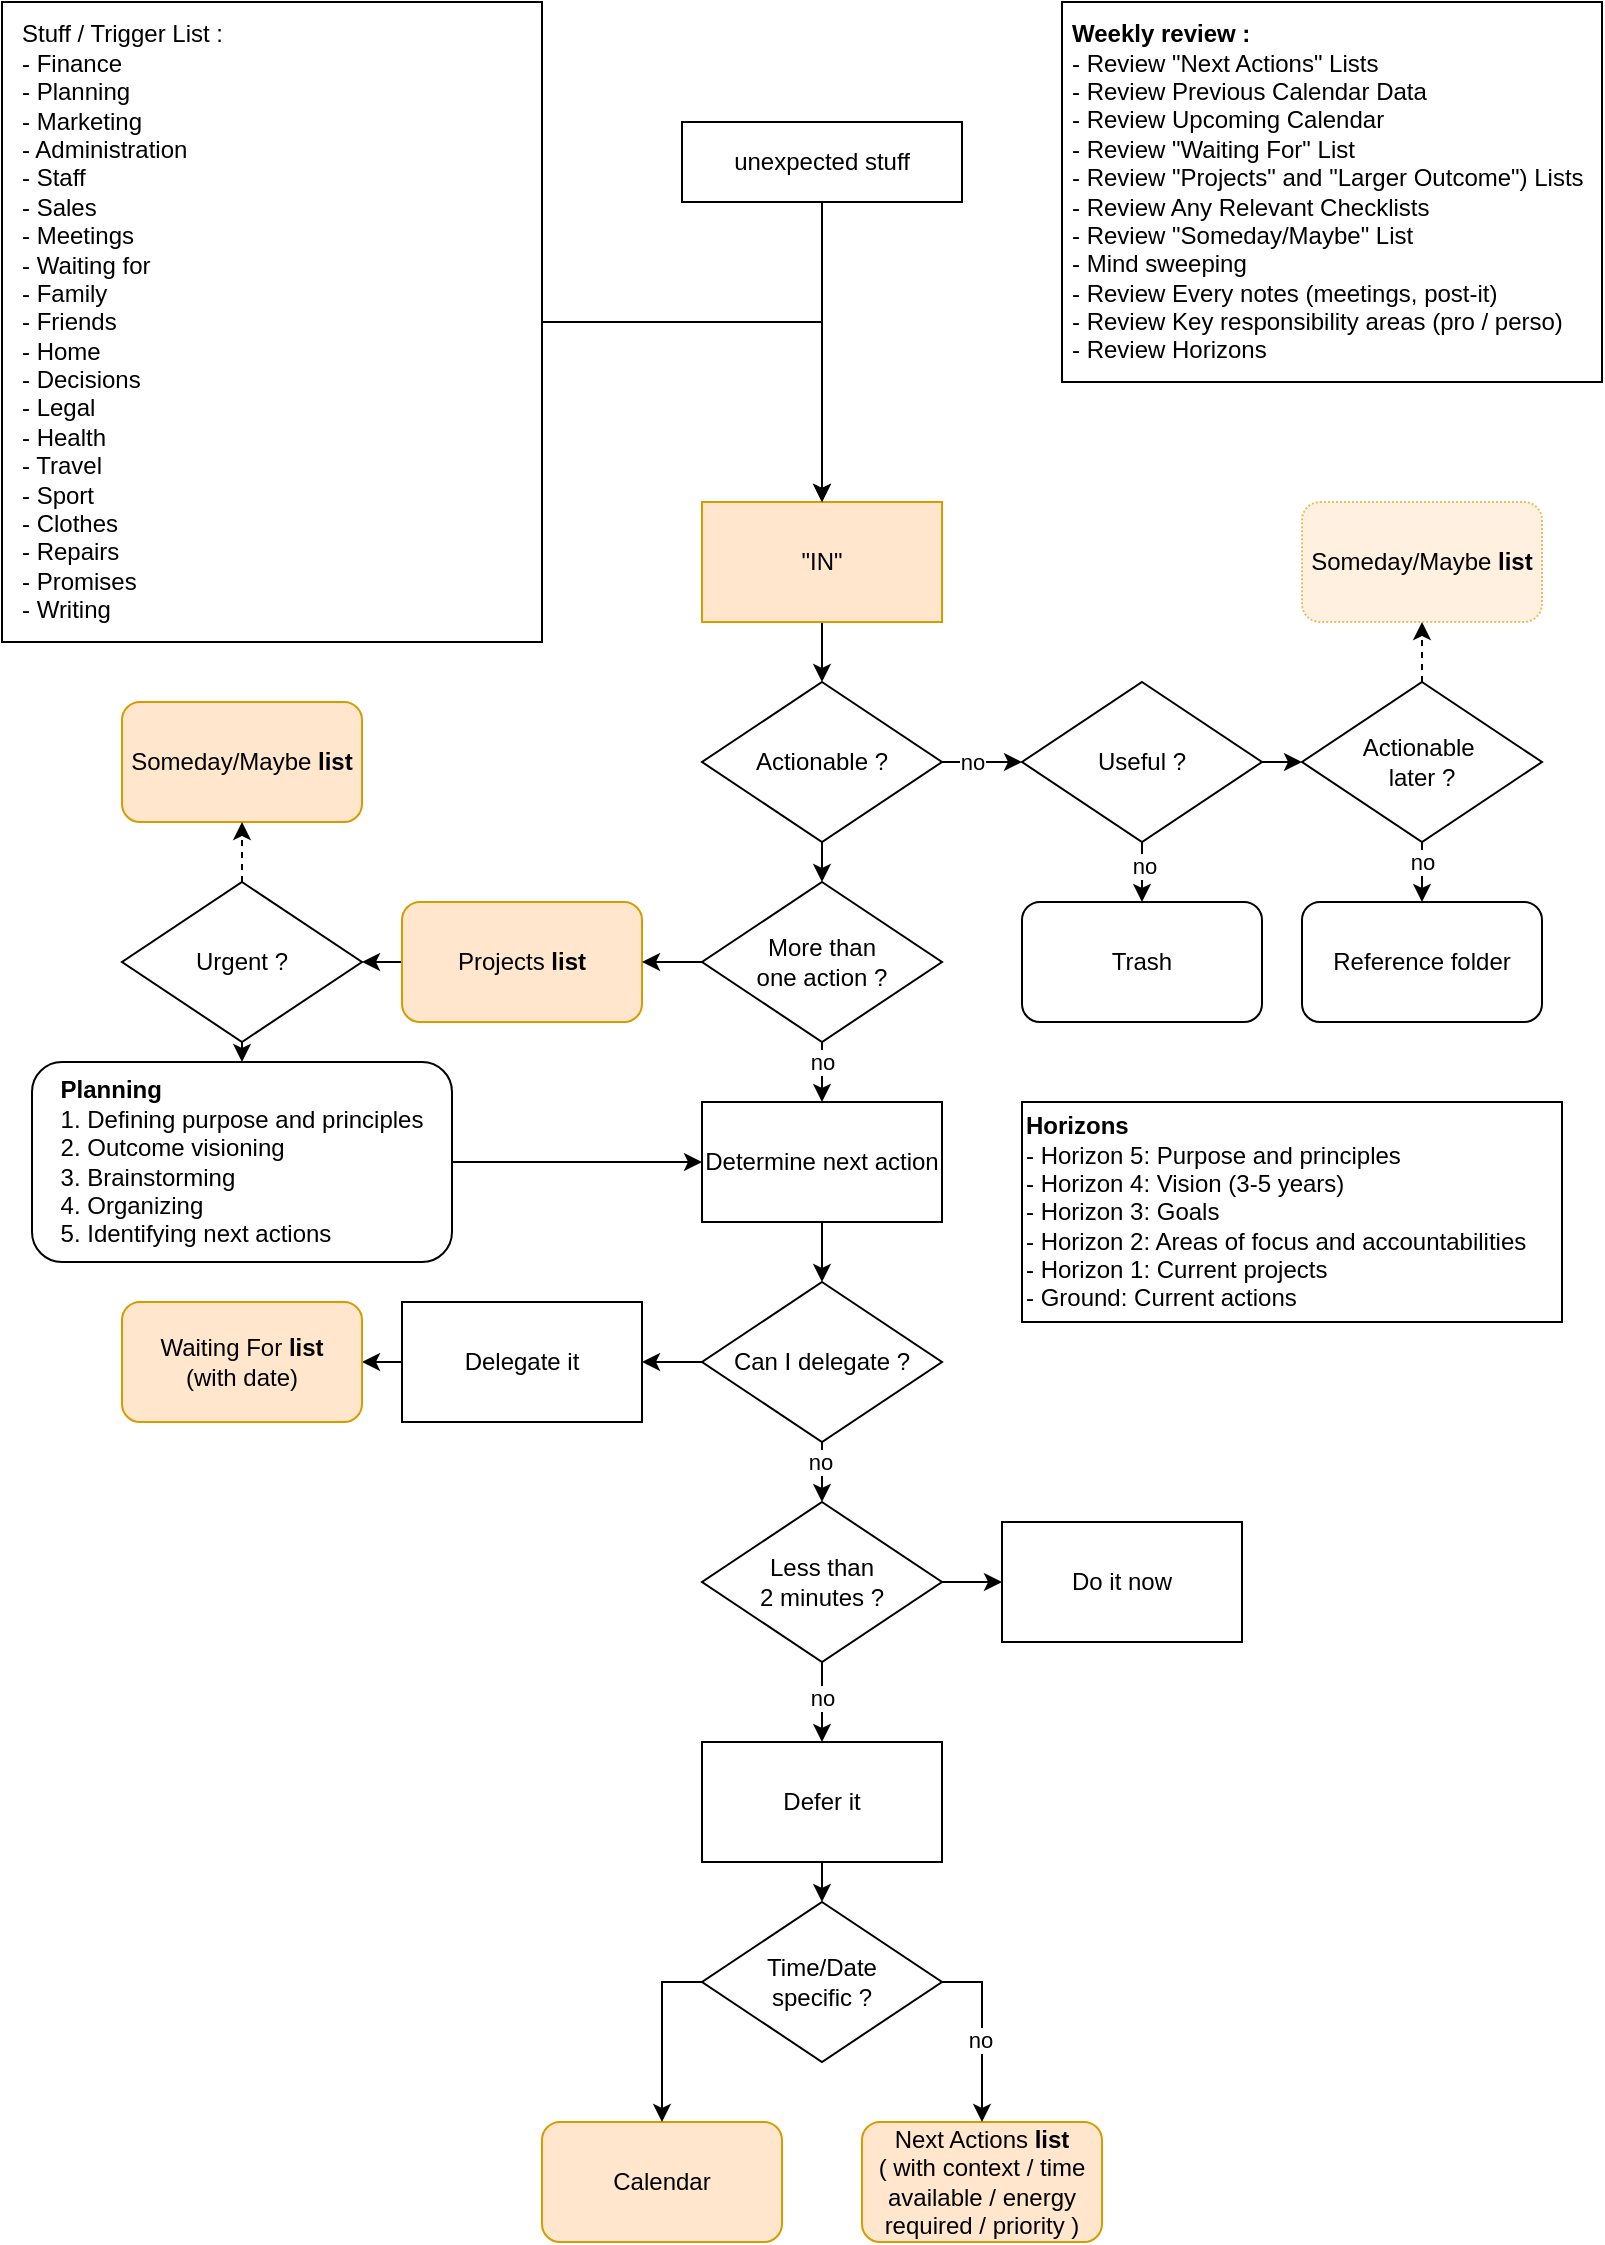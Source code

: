 <mxfile version="19.0.3" type="device"><diagram id="V_Y_md7WLkinnNLW4dsv" name="Page-1"><mxGraphModel dx="786" dy="508" grid="1" gridSize="10" guides="1" tooltips="1" connect="1" arrows="1" fold="1" page="1" pageScale="1" pageWidth="827" pageHeight="1169" math="0" shadow="0"><root><mxCell id="0"/><mxCell id="1" parent="0"/><mxCell id="UzmtRjde1-FKZK47zOih-44" style="edgeStyle=orthogonalEdgeStyle;rounded=0;orthogonalLoop=1;jettySize=auto;html=1;exitX=0.5;exitY=1;exitDx=0;exitDy=0;entryX=0.5;entryY=0;entryDx=0;entryDy=0;" parent="1" source="UzmtRjde1-FKZK47zOih-1" target="UzmtRjde1-FKZK47zOih-17" edge="1"><mxGeometry relative="1" as="geometry"/></mxCell><mxCell id="UzmtRjde1-FKZK47zOih-1" value="&quot;IN&quot;" style="rounded=0;whiteSpace=wrap;html=1;fillColor=#ffe6cc;strokeColor=#d79b00;" parent="1" vertex="1"><mxGeometry x="360" y="275" width="120" height="60" as="geometry"/></mxCell><mxCell id="UzmtRjde1-FKZK47zOih-4" value="Trash" style="rounded=1;whiteSpace=wrap;html=1;" parent="1" vertex="1"><mxGeometry x="520" y="475" width="120" height="60" as="geometry"/></mxCell><mxCell id="UzmtRjde1-FKZK47zOih-5" value="Someday/Maybe &lt;b&gt;list&lt;/b&gt;" style="rounded=1;whiteSpace=wrap;html=1;fillColor=#ffe6cc;strokeColor=#d79b00;" parent="1" vertex="1"><mxGeometry x="70" y="375" width="120" height="60" as="geometry"/></mxCell><mxCell id="UzmtRjde1-FKZK47zOih-6" value="Reference folder" style="rounded=1;whiteSpace=wrap;html=1;" parent="1" vertex="1"><mxGeometry x="660" y="475" width="120" height="60" as="geometry"/></mxCell><mxCell id="UzmtRjde1-FKZK47zOih-8" value="Do it now" style="rounded=0;whiteSpace=wrap;html=1;" parent="1" vertex="1"><mxGeometry x="510" y="785" width="120" height="60" as="geometry"/></mxCell><mxCell id="UzmtRjde1-FKZK47zOih-64" style="edgeStyle=orthogonalEdgeStyle;rounded=0;orthogonalLoop=1;jettySize=auto;html=1;exitX=0;exitY=0.5;exitDx=0;exitDy=0;entryX=1;entryY=0.5;entryDx=0;entryDy=0;startArrow=none;startFill=0;" parent="1" source="UzmtRjde1-FKZK47zOih-9" target="UzmtRjde1-FKZK47zOih-14" edge="1"><mxGeometry relative="1" as="geometry"/></mxCell><mxCell id="UzmtRjde1-FKZK47zOih-9" value="Delegate it" style="rounded=0;whiteSpace=wrap;html=1;" parent="1" vertex="1"><mxGeometry x="210" y="675" width="120" height="60" as="geometry"/></mxCell><mxCell id="UzmtRjde1-FKZK47zOih-24" style="edgeStyle=orthogonalEdgeStyle;rounded=0;orthogonalLoop=1;jettySize=auto;html=1;exitX=0.5;exitY=1;exitDx=0;exitDy=0;entryX=0.5;entryY=0;entryDx=0;entryDy=0;" parent="1" source="UzmtRjde1-FKZK47zOih-10" target="UzmtRjde1-FKZK47zOih-20" edge="1"><mxGeometry relative="1" as="geometry"/></mxCell><mxCell id="UzmtRjde1-FKZK47zOih-10" value="Defer it" style="rounded=0;whiteSpace=wrap;html=1;" parent="1" vertex="1"><mxGeometry x="360" y="895" width="120" height="60" as="geometry"/></mxCell><mxCell id="UzmtRjde1-FKZK47zOih-39" style="edgeStyle=orthogonalEdgeStyle;rounded=0;orthogonalLoop=1;jettySize=auto;html=1;exitX=0.5;exitY=1;exitDx=0;exitDy=0;entryX=0.5;entryY=0;entryDx=0;entryDy=0;startArrow=none;startFill=0;" parent="1" source="UzmtRjde1-FKZK47zOih-50" target="UzmtRjde1-FKZK47zOih-15" edge="1"><mxGeometry relative="1" as="geometry"/></mxCell><mxCell id="UzmtRjde1-FKZK47zOih-51" style="edgeStyle=orthogonalEdgeStyle;rounded=0;orthogonalLoop=1;jettySize=auto;html=1;exitX=0;exitY=0.5;exitDx=0;exitDy=0;entryX=1;entryY=0.5;entryDx=0;entryDy=0;startArrow=none;startFill=0;" parent="1" source="UzmtRjde1-FKZK47zOih-11" target="UzmtRjde1-FKZK47zOih-50" edge="1"><mxGeometry relative="1" as="geometry"/></mxCell><mxCell id="UzmtRjde1-FKZK47zOih-11" value="Projects &lt;b&gt;list&lt;/b&gt;" style="rounded=1;whiteSpace=wrap;html=1;fillColor=#ffe6cc;strokeColor=#d79b00;" parent="1" vertex="1"><mxGeometry x="210" y="475" width="120" height="60" as="geometry"/></mxCell><mxCell id="UzmtRjde1-FKZK47zOih-12" value="Next Actions &lt;b&gt;list&lt;/b&gt;&lt;br&gt;( with context / time available / energy required / priority )" style="rounded=1;whiteSpace=wrap;html=1;fillColor=#ffe6cc;strokeColor=#d79b00;" parent="1" vertex="1"><mxGeometry x="440" y="1085" width="120" height="60" as="geometry"/></mxCell><mxCell id="UzmtRjde1-FKZK47zOih-13" value="Calendar" style="rounded=1;whiteSpace=wrap;html=1;fillColor=#ffe6cc;strokeColor=#d79b00;" parent="1" vertex="1"><mxGeometry x="280" y="1085" width="120" height="60" as="geometry"/></mxCell><mxCell id="UzmtRjde1-FKZK47zOih-14" value="Waiting For &lt;b&gt;list&lt;/b&gt;&lt;br&gt;(with date)" style="rounded=1;whiteSpace=wrap;html=1;fillColor=#ffe6cc;strokeColor=#d79b00;" parent="1" vertex="1"><mxGeometry x="70" y="675" width="120" height="60" as="geometry"/></mxCell><mxCell id="UzmtRjde1-FKZK47zOih-40" style="edgeStyle=orthogonalEdgeStyle;rounded=0;orthogonalLoop=1;jettySize=auto;html=1;exitX=1;exitY=0.5;exitDx=0;exitDy=0;entryX=0;entryY=0.5;entryDx=0;entryDy=0;" parent="1" source="UzmtRjde1-FKZK47zOih-15" target="UzmtRjde1-FKZK47zOih-37" edge="1"><mxGeometry relative="1" as="geometry"/></mxCell><mxCell id="UzmtRjde1-FKZK47zOih-15" value="&lt;div style=&quot;text-align: left;&quot;&gt;&lt;b style=&quot;background-color: initial;&quot;&gt;Planning&lt;/b&gt;&lt;/div&gt;&lt;div style=&quot;text-align: left;&quot;&gt;1. Defining purpose and principles&lt;/div&gt;&lt;div style=&quot;text-align: left;&quot;&gt;2. Outcome visioning&lt;/div&gt;&lt;div style=&quot;text-align: left;&quot;&gt;3. Brainstorming&lt;/div&gt;&lt;div style=&quot;text-align: left;&quot;&gt;4. Organizing&lt;/div&gt;&lt;div style=&quot;text-align: left;&quot;&gt;5. Identifying next actions&lt;/div&gt;" style="rounded=1;whiteSpace=wrap;html=1;" parent="1" vertex="1"><mxGeometry x="25" y="555" width="210" height="100" as="geometry"/></mxCell><mxCell id="UzmtRjde1-FKZK47zOih-35" style="edgeStyle=orthogonalEdgeStyle;rounded=0;orthogonalLoop=1;jettySize=auto;html=1;exitX=1;exitY=0.5;exitDx=0;exitDy=0;entryX=0;entryY=0.5;entryDx=0;entryDy=0;" parent="1" source="UzmtRjde1-FKZK47zOih-17" target="UzmtRjde1-FKZK47zOih-21" edge="1"><mxGeometry relative="1" as="geometry"/></mxCell><mxCell id="UzmtRjde1-FKZK47zOih-45" value="no" style="edgeLabel;html=1;align=center;verticalAlign=middle;resizable=0;points=[];" parent="UzmtRjde1-FKZK47zOih-35" vertex="1" connectable="0"><mxGeometry x="-0.26" y="-2" relative="1" as="geometry"><mxPoint y="-2" as="offset"/></mxGeometry></mxCell><mxCell id="UzmtRjde1-FKZK47zOih-43" style="edgeStyle=orthogonalEdgeStyle;rounded=0;orthogonalLoop=1;jettySize=auto;html=1;exitX=0.5;exitY=1;exitDx=0;exitDy=0;entryX=0.5;entryY=0;entryDx=0;entryDy=0;" parent="1" source="UzmtRjde1-FKZK47zOih-17" target="UzmtRjde1-FKZK47zOih-18" edge="1"><mxGeometry relative="1" as="geometry"/></mxCell><mxCell id="UzmtRjde1-FKZK47zOih-17" value="Actionable ?" style="rhombus;whiteSpace=wrap;html=1;" parent="1" vertex="1"><mxGeometry x="360" y="365" width="120" height="80" as="geometry"/></mxCell><mxCell id="UzmtRjde1-FKZK47zOih-38" style="edgeStyle=orthogonalEdgeStyle;rounded=0;orthogonalLoop=1;jettySize=auto;html=1;exitX=0;exitY=0.5;exitDx=0;exitDy=0;entryX=1;entryY=0.5;entryDx=0;entryDy=0;" parent="1" source="UzmtRjde1-FKZK47zOih-18" target="UzmtRjde1-FKZK47zOih-11" edge="1"><mxGeometry relative="1" as="geometry"/></mxCell><mxCell id="UzmtRjde1-FKZK47zOih-41" value="no" style="edgeStyle=orthogonalEdgeStyle;rounded=0;orthogonalLoop=1;jettySize=auto;html=1;exitX=0.5;exitY=1;exitDx=0;exitDy=0;entryX=0.5;entryY=0;entryDx=0;entryDy=0;" parent="1" source="UzmtRjde1-FKZK47zOih-18" target="UzmtRjde1-FKZK47zOih-37" edge="1"><mxGeometry x="-0.333" relative="1" as="geometry"><mxPoint as="offset"/></mxGeometry></mxCell><mxCell id="UzmtRjde1-FKZK47zOih-18" value="More than&lt;br&gt;one action ?" style="rhombus;whiteSpace=wrap;html=1;" parent="1" vertex="1"><mxGeometry x="360" y="465" width="120" height="80" as="geometry"/></mxCell><mxCell id="UzmtRjde1-FKZK47zOih-66" style="edgeStyle=orthogonalEdgeStyle;rounded=0;orthogonalLoop=1;jettySize=auto;html=1;exitX=1;exitY=0.5;exitDx=0;exitDy=0;entryX=0;entryY=0.5;entryDx=0;entryDy=0;startArrow=none;startFill=0;" parent="1" source="UzmtRjde1-FKZK47zOih-19" target="UzmtRjde1-FKZK47zOih-8" edge="1"><mxGeometry relative="1" as="geometry"/></mxCell><mxCell id="UzmtRjde1-FKZK47zOih-67" style="edgeStyle=orthogonalEdgeStyle;rounded=0;orthogonalLoop=1;jettySize=auto;html=1;exitX=0.5;exitY=1;exitDx=0;exitDy=0;entryX=0.5;entryY=0;entryDx=0;entryDy=0;startArrow=none;startFill=0;" parent="1" source="UzmtRjde1-FKZK47zOih-19" target="UzmtRjde1-FKZK47zOih-10" edge="1"><mxGeometry relative="1" as="geometry"/></mxCell><mxCell id="UzmtRjde1-FKZK47zOih-75" value="no" style="edgeLabel;html=1;align=center;verticalAlign=middle;resizable=0;points=[];" parent="UzmtRjde1-FKZK47zOih-67" vertex="1" connectable="0"><mxGeometry x="-0.107" relative="1" as="geometry"><mxPoint as="offset"/></mxGeometry></mxCell><mxCell id="UzmtRjde1-FKZK47zOih-19" value="Less than&lt;br&gt;2 minutes ?" style="rhombus;whiteSpace=wrap;html=1;" parent="1" vertex="1"><mxGeometry x="360" y="775" width="120" height="80" as="geometry"/></mxCell><mxCell id="UzmtRjde1-FKZK47zOih-61" style="edgeStyle=orthogonalEdgeStyle;rounded=0;orthogonalLoop=1;jettySize=auto;html=1;exitX=1;exitY=0.5;exitDx=0;exitDy=0;entryX=0.5;entryY=0;entryDx=0;entryDy=0;startArrow=none;startFill=0;" parent="1" source="UzmtRjde1-FKZK47zOih-20" target="UzmtRjde1-FKZK47zOih-12" edge="1"><mxGeometry relative="1" as="geometry"/></mxCell><mxCell id="UzmtRjde1-FKZK47zOih-76" value="no" style="edgeLabel;html=1;align=center;verticalAlign=middle;resizable=0;points=[];" parent="UzmtRjde1-FKZK47zOih-61" vertex="1" connectable="0"><mxGeometry x="0.08" y="-1" relative="1" as="geometry"><mxPoint as="offset"/></mxGeometry></mxCell><mxCell id="UzmtRjde1-FKZK47zOih-62" style="edgeStyle=orthogonalEdgeStyle;rounded=0;orthogonalLoop=1;jettySize=auto;html=1;exitX=0;exitY=0.5;exitDx=0;exitDy=0;entryX=0.5;entryY=0;entryDx=0;entryDy=0;startArrow=none;startFill=0;" parent="1" source="UzmtRjde1-FKZK47zOih-20" target="UzmtRjde1-FKZK47zOih-13" edge="1"><mxGeometry relative="1" as="geometry"/></mxCell><mxCell id="UzmtRjde1-FKZK47zOih-20" value="Time/Date&lt;br&gt;specific ?" style="rhombus;whiteSpace=wrap;html=1;" parent="1" vertex="1"><mxGeometry x="360" y="975" width="120" height="80" as="geometry"/></mxCell><mxCell id="UzmtRjde1-FKZK47zOih-31" style="edgeStyle=orthogonalEdgeStyle;rounded=0;orthogonalLoop=1;jettySize=auto;html=1;exitX=0.5;exitY=1;exitDx=0;exitDy=0;entryX=0.5;entryY=0;entryDx=0;entryDy=0;" parent="1" source="UzmtRjde1-FKZK47zOih-21" target="UzmtRjde1-FKZK47zOih-4" edge="1"><mxGeometry relative="1" as="geometry"/></mxCell><mxCell id="UzmtRjde1-FKZK47zOih-46" value="no" style="edgeLabel;html=1;align=center;verticalAlign=middle;resizable=0;points=[];" parent="UzmtRjde1-FKZK47zOih-31" vertex="1" connectable="0"><mxGeometry x="-0.187" y="1" relative="1" as="geometry"><mxPoint as="offset"/></mxGeometry></mxCell><mxCell id="UzmtRjde1-FKZK47zOih-36" style="edgeStyle=orthogonalEdgeStyle;rounded=0;orthogonalLoop=1;jettySize=auto;html=1;exitX=1;exitY=0.5;exitDx=0;exitDy=0;entryX=0;entryY=0.5;entryDx=0;entryDy=0;" parent="1" source="UzmtRjde1-FKZK47zOih-21" target="UzmtRjde1-FKZK47zOih-22" edge="1"><mxGeometry relative="1" as="geometry"/></mxCell><mxCell id="UzmtRjde1-FKZK47zOih-21" value="Useful ?" style="rhombus;whiteSpace=wrap;html=1;" parent="1" vertex="1"><mxGeometry x="520" y="365" width="120" height="80" as="geometry"/></mxCell><mxCell id="UzmtRjde1-FKZK47zOih-32" style="edgeStyle=orthogonalEdgeStyle;rounded=0;orthogonalLoop=1;jettySize=auto;html=1;exitX=0.5;exitY=1;exitDx=0;exitDy=0;entryX=0.5;entryY=0;entryDx=0;entryDy=0;" parent="1" source="UzmtRjde1-FKZK47zOih-22" target="UzmtRjde1-FKZK47zOih-6" edge="1"><mxGeometry relative="1" as="geometry"/></mxCell><mxCell id="UzmtRjde1-FKZK47zOih-47" value="no" style="edgeLabel;html=1;align=center;verticalAlign=middle;resizable=0;points=[];" parent="UzmtRjde1-FKZK47zOih-32" vertex="1" connectable="0"><mxGeometry x="-0.378" relative="1" as="geometry"><mxPoint as="offset"/></mxGeometry></mxCell><mxCell id="UzmtRjde1-FKZK47zOih-54" style="edgeStyle=orthogonalEdgeStyle;rounded=0;orthogonalLoop=1;jettySize=auto;html=1;exitX=0.5;exitY=0;exitDx=0;exitDy=0;entryX=0.5;entryY=1;entryDx=0;entryDy=0;dashed=1;startArrow=none;startFill=0;" parent="1" source="UzmtRjde1-FKZK47zOih-22" target="UzmtRjde1-FKZK47zOih-53" edge="1"><mxGeometry relative="1" as="geometry"/></mxCell><mxCell id="UzmtRjde1-FKZK47zOih-22" value="Actionable&amp;nbsp;&lt;br&gt;later ?" style="rhombus;whiteSpace=wrap;html=1;" parent="1" vertex="1"><mxGeometry x="660" y="365" width="120" height="80" as="geometry"/></mxCell><mxCell id="UzmtRjde1-FKZK47zOih-56" style="edgeStyle=orthogonalEdgeStyle;rounded=0;orthogonalLoop=1;jettySize=auto;html=1;exitX=0.5;exitY=1;exitDx=0;exitDy=0;entryX=0.5;entryY=0;entryDx=0;entryDy=0;startArrow=none;startFill=0;" parent="1" source="UzmtRjde1-FKZK47zOih-37" target="UzmtRjde1-FKZK47zOih-55" edge="1"><mxGeometry relative="1" as="geometry"/></mxCell><mxCell id="UzmtRjde1-FKZK47zOih-37" value="Determine next action" style="rounded=0;whiteSpace=wrap;html=1;" parent="1" vertex="1"><mxGeometry x="360" y="575" width="120" height="60" as="geometry"/></mxCell><mxCell id="UzmtRjde1-FKZK47zOih-52" style="edgeStyle=orthogonalEdgeStyle;rounded=0;orthogonalLoop=1;jettySize=auto;html=1;exitX=0.5;exitY=0;exitDx=0;exitDy=0;entryX=0.5;entryY=1;entryDx=0;entryDy=0;startArrow=none;startFill=0;dashed=1;" parent="1" source="UzmtRjde1-FKZK47zOih-50" target="UzmtRjde1-FKZK47zOih-5" edge="1"><mxGeometry relative="1" as="geometry"/></mxCell><mxCell id="UzmtRjde1-FKZK47zOih-50" value="Urgent ?" style="rhombus;whiteSpace=wrap;html=1;" parent="1" vertex="1"><mxGeometry x="70" y="465" width="120" height="80" as="geometry"/></mxCell><mxCell id="UzmtRjde1-FKZK47zOih-53" value="Someday/Maybe &lt;b&gt;list&lt;/b&gt;" style="rounded=1;whiteSpace=wrap;html=1;dashed=1;dashPattern=1 1;fillColor=#ffe6cc;strokeColor=#d79b00;opacity=60;" parent="1" vertex="1"><mxGeometry x="660" y="275" width="120" height="60" as="geometry"/></mxCell><mxCell id="UzmtRjde1-FKZK47zOih-63" style="edgeStyle=orthogonalEdgeStyle;rounded=0;orthogonalLoop=1;jettySize=auto;html=1;exitX=0;exitY=0.5;exitDx=0;exitDy=0;entryX=1;entryY=0.5;entryDx=0;entryDy=0;startArrow=none;startFill=0;" parent="1" source="UzmtRjde1-FKZK47zOih-55" target="UzmtRjde1-FKZK47zOih-9" edge="1"><mxGeometry relative="1" as="geometry"/></mxCell><mxCell id="UzmtRjde1-FKZK47zOih-65" style="edgeStyle=orthogonalEdgeStyle;rounded=0;orthogonalLoop=1;jettySize=auto;html=1;exitX=0.5;exitY=1;exitDx=0;exitDy=0;entryX=0.5;entryY=0;entryDx=0;entryDy=0;startArrow=none;startFill=0;" parent="1" source="UzmtRjde1-FKZK47zOih-55" target="UzmtRjde1-FKZK47zOih-19" edge="1"><mxGeometry relative="1" as="geometry"/></mxCell><mxCell id="UzmtRjde1-FKZK47zOih-74" value="no" style="edgeLabel;html=1;align=center;verticalAlign=middle;resizable=0;points=[];" parent="UzmtRjde1-FKZK47zOih-65" vertex="1" connectable="0"><mxGeometry x="-0.317" y="-1" relative="1" as="geometry"><mxPoint as="offset"/></mxGeometry></mxCell><mxCell id="UzmtRjde1-FKZK47zOih-55" value="Can I delegate ?" style="rhombus;whiteSpace=wrap;html=1;" parent="1" vertex="1"><mxGeometry x="360" y="665" width="120" height="80" as="geometry"/></mxCell><mxCell id="UzmtRjde1-FKZK47zOih-68" value="&lt;b&gt;Weekly review :&lt;/b&gt;&lt;br&gt;&lt;div&gt;- Review &quot;Next Actions&quot; Lists&lt;/div&gt;&lt;div&gt;- Review Previous Calendar Data&lt;/div&gt;&lt;div&gt;- Review Upcoming Calendar&lt;/div&gt;&lt;div&gt;- Review &quot;Waiting For&quot; List&lt;/div&gt;&lt;div&gt;- Review &quot;Projects&quot; and &quot;Larger Outcome&quot;) Lists&lt;/div&gt;&lt;div&gt;- Review Any Relevant Checklists&lt;/div&gt;&lt;div&gt;- Review &quot;Someday/Maybe&quot; List&lt;/div&gt;&lt;div&gt;- Mind sweeping&lt;/div&gt;&lt;div&gt;- Review Every notes (meetings, post-it)&lt;/div&gt;&lt;div&gt;&lt;span style=&quot;background-color: initial;&quot;&gt;- Review Key responsibility areas (pro / perso)&lt;/span&gt;&lt;br&gt;&lt;/div&gt;&lt;div&gt;- Review Horizons&lt;/div&gt;" style="rounded=0;whiteSpace=wrap;html=1;align=left;spacing=5;" parent="1" vertex="1"><mxGeometry x="540" y="25" width="270" height="190" as="geometry"/></mxCell><mxCell id="UzmtRjde1-FKZK47zOih-69" value="&lt;div style=&quot;&quot;&gt;&lt;b style=&quot;background-color: initial;&quot;&gt;Horizons&lt;/b&gt;&lt;/div&gt;&lt;div&gt;- Horizon 5: Purpose and principles&lt;/div&gt;&lt;div&gt;- Horizon 4: Vision (3-5 years)&lt;/div&gt;&lt;div&gt;- Horizon 3: Goals&lt;/div&gt;&lt;div&gt;- Horizon 2: Areas of focus and accountabilities&lt;/div&gt;&lt;div&gt;- Horizon 1: Current projects&lt;/div&gt;&lt;div&gt;- Ground: Current actions&lt;/div&gt;" style="rounded=0;whiteSpace=wrap;html=1;align=left;" parent="1" vertex="1"><mxGeometry x="520" y="575" width="270" height="110" as="geometry"/></mxCell><mxCell id="UzmtRjde1-FKZK47zOih-71" style="edgeStyle=orthogonalEdgeStyle;rounded=0;orthogonalLoop=1;jettySize=auto;html=1;exitX=1;exitY=0.5;exitDx=0;exitDy=0;entryX=0.5;entryY=0;entryDx=0;entryDy=0;startArrow=none;startFill=0;" parent="1" source="UzmtRjde1-FKZK47zOih-70" target="UzmtRjde1-FKZK47zOih-1" edge="1"><mxGeometry relative="1" as="geometry"/></mxCell><mxCell id="UzmtRjde1-FKZK47zOih-70" value="Stuff / Trigger List :&#10;- Finance&#10;- Planning&#10;- Marketing&#10;- Administration&#10;- Staff&#10;- Sales&#10;- Meetings&#10;- Waiting for&#10;- Family&#10;- Friends&#10;- Home&#10;- Decisions&#10;- Legal&#10;- Health&#10;- Travel&#10;- Sport&#10;- Clothes&#10;- Repairs&#10;- Promises&#10;- Writing" style="rounded=0;whiteSpace=wrap;align=left;spacing=10;" parent="1" vertex="1"><mxGeometry x="10" y="25" width="270" height="320" as="geometry"/></mxCell><mxCell id="UzmtRjde1-FKZK47zOih-73" style="edgeStyle=orthogonalEdgeStyle;rounded=0;orthogonalLoop=1;jettySize=auto;html=1;exitX=0.5;exitY=1;exitDx=0;exitDy=0;entryX=0.5;entryY=0;entryDx=0;entryDy=0;startArrow=none;startFill=0;" parent="1" source="UzmtRjde1-FKZK47zOih-72" target="UzmtRjde1-FKZK47zOih-1" edge="1"><mxGeometry relative="1" as="geometry"/></mxCell><mxCell id="UzmtRjde1-FKZK47zOih-72" value="unexpected stuff" style="rounded=0;whiteSpace=wrap;html=1;align=center;" parent="1" vertex="1"><mxGeometry x="350" y="85" width="140" height="40" as="geometry"/></mxCell></root></mxGraphModel></diagram></mxfile>